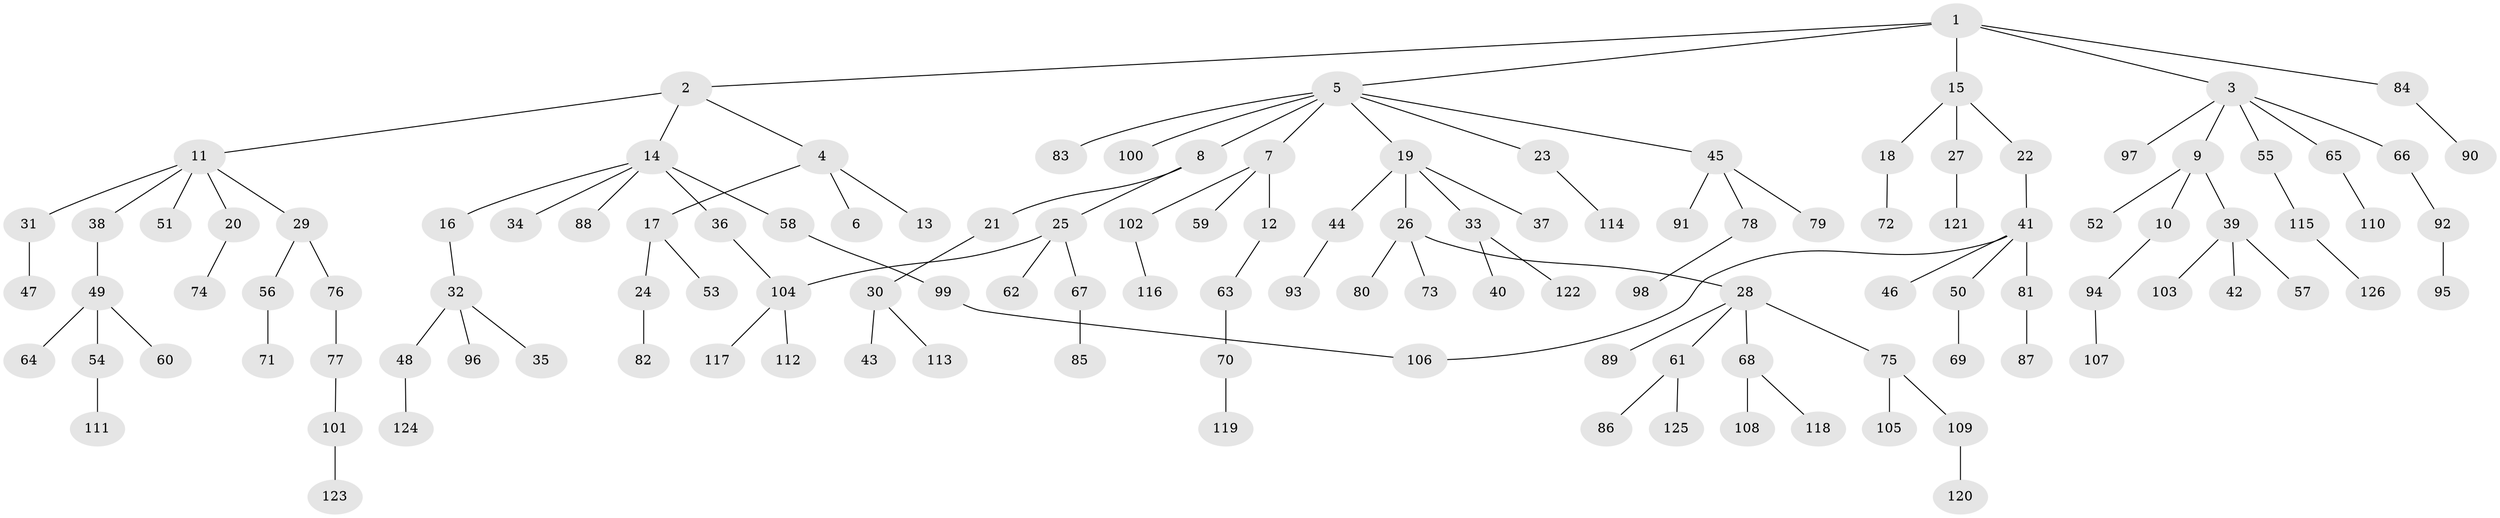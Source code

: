 // coarse degree distribution, {5: 0.03296703296703297, 4: 0.08791208791208792, 6: 0.02197802197802198, 9: 0.01098901098901099, 1: 0.5384615384615384, 7: 0.01098901098901099, 2: 0.23076923076923078, 3: 0.06593406593406594}
// Generated by graph-tools (version 1.1) at 2025/51/02/27/25 19:51:39]
// undirected, 126 vertices, 127 edges
graph export_dot {
graph [start="1"]
  node [color=gray90,style=filled];
  1;
  2;
  3;
  4;
  5;
  6;
  7;
  8;
  9;
  10;
  11;
  12;
  13;
  14;
  15;
  16;
  17;
  18;
  19;
  20;
  21;
  22;
  23;
  24;
  25;
  26;
  27;
  28;
  29;
  30;
  31;
  32;
  33;
  34;
  35;
  36;
  37;
  38;
  39;
  40;
  41;
  42;
  43;
  44;
  45;
  46;
  47;
  48;
  49;
  50;
  51;
  52;
  53;
  54;
  55;
  56;
  57;
  58;
  59;
  60;
  61;
  62;
  63;
  64;
  65;
  66;
  67;
  68;
  69;
  70;
  71;
  72;
  73;
  74;
  75;
  76;
  77;
  78;
  79;
  80;
  81;
  82;
  83;
  84;
  85;
  86;
  87;
  88;
  89;
  90;
  91;
  92;
  93;
  94;
  95;
  96;
  97;
  98;
  99;
  100;
  101;
  102;
  103;
  104;
  105;
  106;
  107;
  108;
  109;
  110;
  111;
  112;
  113;
  114;
  115;
  116;
  117;
  118;
  119;
  120;
  121;
  122;
  123;
  124;
  125;
  126;
  1 -- 2;
  1 -- 3;
  1 -- 5;
  1 -- 15;
  1 -- 84;
  2 -- 4;
  2 -- 11;
  2 -- 14;
  3 -- 9;
  3 -- 55;
  3 -- 65;
  3 -- 66;
  3 -- 97;
  4 -- 6;
  4 -- 13;
  4 -- 17;
  5 -- 7;
  5 -- 8;
  5 -- 19;
  5 -- 23;
  5 -- 45;
  5 -- 83;
  5 -- 100;
  7 -- 12;
  7 -- 59;
  7 -- 102;
  8 -- 21;
  8 -- 25;
  9 -- 10;
  9 -- 39;
  9 -- 52;
  10 -- 94;
  11 -- 20;
  11 -- 29;
  11 -- 31;
  11 -- 38;
  11 -- 51;
  12 -- 63;
  14 -- 16;
  14 -- 34;
  14 -- 36;
  14 -- 58;
  14 -- 88;
  15 -- 18;
  15 -- 22;
  15 -- 27;
  16 -- 32;
  17 -- 24;
  17 -- 53;
  18 -- 72;
  19 -- 26;
  19 -- 33;
  19 -- 37;
  19 -- 44;
  20 -- 74;
  21 -- 30;
  22 -- 41;
  23 -- 114;
  24 -- 82;
  25 -- 62;
  25 -- 67;
  25 -- 104;
  26 -- 28;
  26 -- 73;
  26 -- 80;
  27 -- 121;
  28 -- 61;
  28 -- 68;
  28 -- 75;
  28 -- 89;
  29 -- 56;
  29 -- 76;
  30 -- 43;
  30 -- 113;
  31 -- 47;
  32 -- 35;
  32 -- 48;
  32 -- 96;
  33 -- 40;
  33 -- 122;
  36 -- 104;
  38 -- 49;
  39 -- 42;
  39 -- 57;
  39 -- 103;
  41 -- 46;
  41 -- 50;
  41 -- 81;
  41 -- 106;
  44 -- 93;
  45 -- 78;
  45 -- 79;
  45 -- 91;
  48 -- 124;
  49 -- 54;
  49 -- 60;
  49 -- 64;
  50 -- 69;
  54 -- 111;
  55 -- 115;
  56 -- 71;
  58 -- 99;
  61 -- 86;
  61 -- 125;
  63 -- 70;
  65 -- 110;
  66 -- 92;
  67 -- 85;
  68 -- 108;
  68 -- 118;
  70 -- 119;
  75 -- 105;
  75 -- 109;
  76 -- 77;
  77 -- 101;
  78 -- 98;
  81 -- 87;
  84 -- 90;
  92 -- 95;
  94 -- 107;
  99 -- 106;
  101 -- 123;
  102 -- 116;
  104 -- 112;
  104 -- 117;
  109 -- 120;
  115 -- 126;
}
